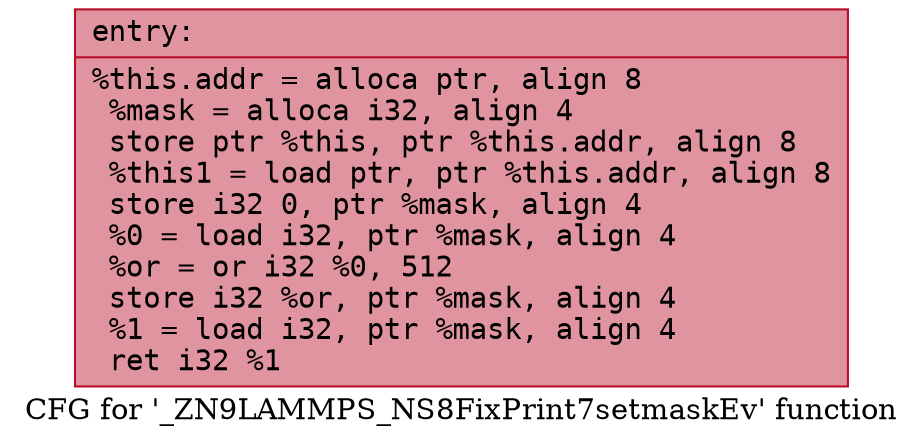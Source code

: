digraph "CFG for '_ZN9LAMMPS_NS8FixPrint7setmaskEv' function" {
	label="CFG for '_ZN9LAMMPS_NS8FixPrint7setmaskEv' function";

	Node0x56535822a790 [shape=record,color="#b70d28ff", style=filled, fillcolor="#b70d2870" fontname="Courier",label="{entry:\l|  %this.addr = alloca ptr, align 8\l  %mask = alloca i32, align 4\l  store ptr %this, ptr %this.addr, align 8\l  %this1 = load ptr, ptr %this.addr, align 8\l  store i32 0, ptr %mask, align 4\l  %0 = load i32, ptr %mask, align 4\l  %or = or i32 %0, 512\l  store i32 %or, ptr %mask, align 4\l  %1 = load i32, ptr %mask, align 4\l  ret i32 %1\l}"];
}
